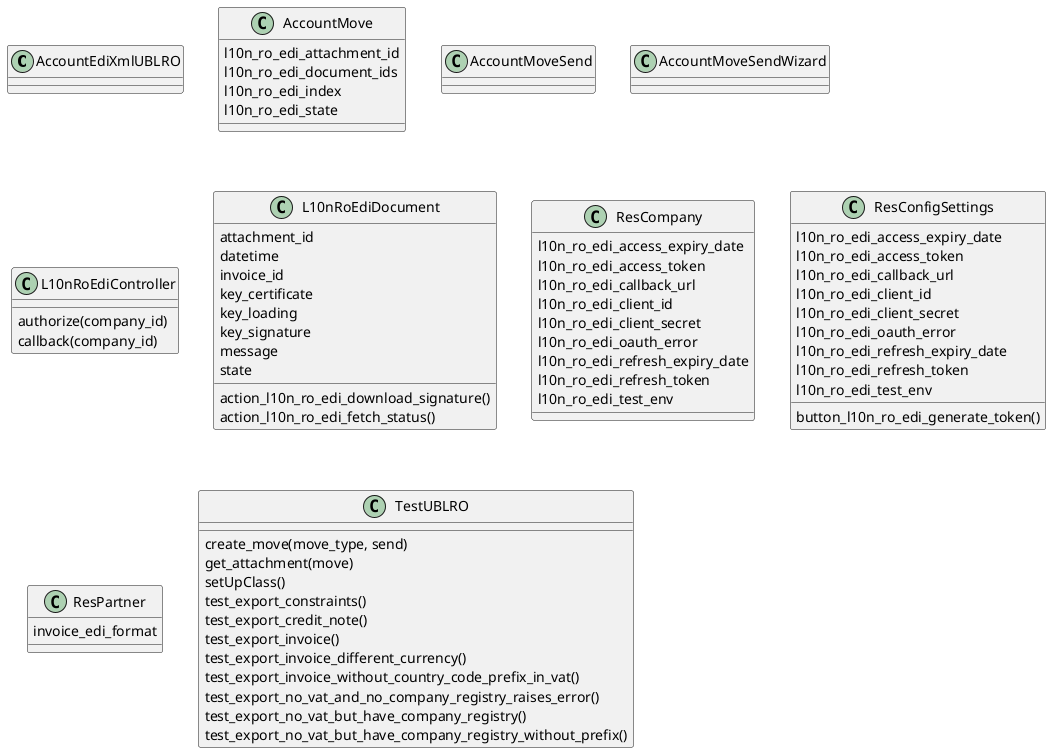 @startuml classes_l10n_ro_edi
set namespaceSeparator none
class "AccountEdiXmlUBLRO" as odoo_src.odoo.addons.l10n_ro_edi.models.account_edi_xml_ubl_ciusro.AccountEdiXmlUBLRO {
}
class "AccountMove" as odoo_src.odoo.addons.l10n_ro_edi.models.account_move.AccountMove {
  l10n_ro_edi_attachment_id
  l10n_ro_edi_document_ids
  l10n_ro_edi_index
  l10n_ro_edi_state
}
class "AccountMoveSend" as odoo_src.odoo.addons.l10n_ro_edi.models.account_move_send.AccountMoveSend {
}
class "AccountMoveSendWizard" as odoo_src.odoo.addons.l10n_ro_edi.wizard.account_move_send_wizard.AccountMoveSendWizard {
}
class "L10nRoEdiController" as odoo_src.odoo.addons.l10n_ro_edi.controllers.main.L10nRoEdiController {
  authorize(company_id)
  callback(company_id)
}
class "L10nRoEdiDocument" as odoo_src.odoo.addons.l10n_ro_edi.models.ciusro_document.L10nRoEdiDocument {
  attachment_id
  datetime
  invoice_id
  key_certificate
  key_loading
  key_signature
  message
  state
  action_l10n_ro_edi_download_signature()
  action_l10n_ro_edi_fetch_status()
}
class "ResCompany" as odoo_src.odoo.addons.l10n_ro_edi.models.res_company.ResCompany {
  l10n_ro_edi_access_expiry_date
  l10n_ro_edi_access_token
  l10n_ro_edi_callback_url
  l10n_ro_edi_client_id
  l10n_ro_edi_client_secret
  l10n_ro_edi_oauth_error
  l10n_ro_edi_refresh_expiry_date
  l10n_ro_edi_refresh_token
  l10n_ro_edi_test_env
}
class "ResConfigSettings" as odoo_src.odoo.addons.l10n_ro_edi.models.res_config_settings.ResConfigSettings {
  l10n_ro_edi_access_expiry_date
  l10n_ro_edi_access_token
  l10n_ro_edi_callback_url
  l10n_ro_edi_client_id
  l10n_ro_edi_client_secret
  l10n_ro_edi_oauth_error
  l10n_ro_edi_refresh_expiry_date
  l10n_ro_edi_refresh_token
  l10n_ro_edi_test_env
  button_l10n_ro_edi_generate_token()
}
class "ResPartner" as odoo_src.odoo.addons.l10n_ro_edi.models.res_partner.ResPartner {
  invoice_edi_format
}
class "TestUBLRO" as odoo_src.odoo.addons.l10n_ro_edi.tests.test_xml_ubl_ro.TestUBLRO {
  create_move(move_type, send)
  get_attachment(move)
  setUpClass()
  test_export_constraints()
  test_export_credit_note()
  test_export_invoice()
  test_export_invoice_different_currency()
  test_export_invoice_without_country_code_prefix_in_vat()
  test_export_no_vat_and_no_company_registry_raises_error()
  test_export_no_vat_but_have_company_registry()
  test_export_no_vat_but_have_company_registry_without_prefix()
}
@enduml
